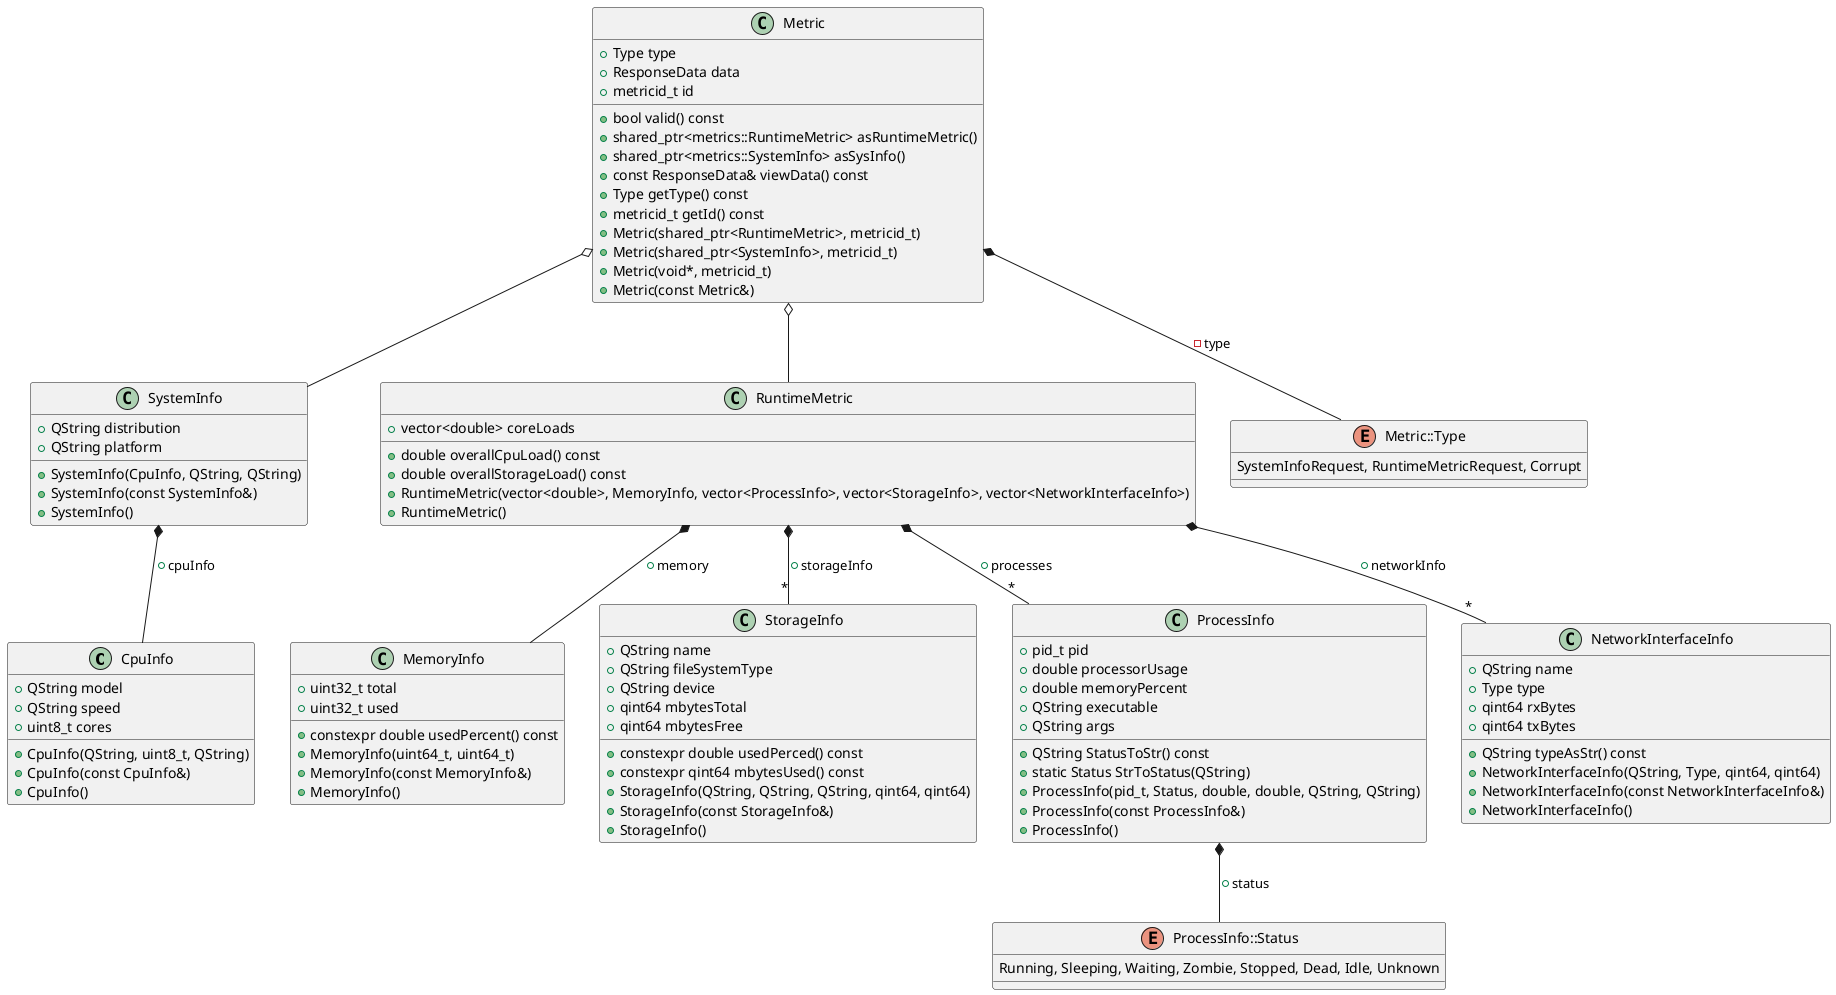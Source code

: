 @startuml

class CpuInfo {
    + QString model
    + QString speed
    + uint8_t cores
    + CpuInfo(QString, uint8_t, QString)
    + CpuInfo(const CpuInfo&)
    + CpuInfo()
}

class SystemInfo {
    + QString distribution
    + QString platform
    + SystemInfo(CpuInfo, QString, QString)
    + SystemInfo(const SystemInfo&)
    + SystemInfo()
}

class MemoryInfo {
    + uint32_t total
    + uint32_t used
    + constexpr double usedPercent() const
    + MemoryInfo(uint64_t, uint64_t)
    + MemoryInfo(const MemoryInfo&)
    + MemoryInfo()
}

class StorageInfo {
    + QString name
    + QString fileSystemType
    + QString device
    + qint64 mbytesTotal
    + qint64 mbytesFree
    + constexpr double usedPerced() const
    + constexpr qint64 mbytesUsed() const
    + StorageInfo(QString, QString, QString, qint64, qint64)
    + StorageInfo(const StorageInfo&)
    + StorageInfo()
}

class ProcessInfo {
    + pid_t pid
    + double processorUsage
    + double memoryPercent
    + QString executable
    + QString args
    + QString StatusToStr() const
    + static Status StrToStatus(QString)
    + ProcessInfo(pid_t, Status, double, double, QString, QString)
    + ProcessInfo(const ProcessInfo&)
    + ProcessInfo()
}

enum ProcessInfo::Status {
    Running, Sleeping, Waiting, Zombie, Stopped, Dead, Idle, Unknown
}


class NetworkInterfaceInfo {
    + QString name
    + Type type
    + qint64 rxBytes
    + qint64 txBytes
    + QString typeAsStr() const
    + NetworkInterfaceInfo(QString, Type, qint64, qint64)
    + NetworkInterfaceInfo(const NetworkInterfaceInfo&)
    + NetworkInterfaceInfo()
}

class RuntimeMetric {
    + vector<double> coreLoads
    + double overallCpuLoad() const
    + double overallStorageLoad() const
    + RuntimeMetric(vector<double>, MemoryInfo, vector<ProcessInfo>, vector<StorageInfo>, vector<NetworkInterfaceInfo>)
    + RuntimeMetric()
}

enum Metric::Type {
    SystemInfoRequest, RuntimeMetricRequest, Corrupt
}

class Metric {
    + Type type
    + ResponseData data
    + metricid_t id
    + bool valid() const
    + shared_ptr<metrics::RuntimeMetric> asRuntimeMetric()
    + shared_ptr<metrics::SystemInfo> asSysInfo()
    + const ResponseData& viewData() const
    + Type getType() const
    + metricid_t getId() const
    + Metric(shared_ptr<RuntimeMetric>, metricid_t)
    + Metric(shared_ptr<SystemInfo>, metricid_t)
    + Metric(void*, metricid_t)
    + Metric(const Metric&)
}

SystemInfo *-- CpuInfo : +cpuInfo
ProcessInfo *-- ProcessInfo::Status :  +status
RuntimeMetric *-- MemoryInfo : +memory
RuntimeMetric *-- "*" ProcessInfo : +processes
RuntimeMetric *-- "*" StorageInfo : +storageInfo
RuntimeMetric *-- "*" NetworkInterfaceInfo : +networkInfo
Metric o-- RuntimeMetric
Metric o-- SystemInfo
Metric *-- Metric::Type : -type

@enduml
